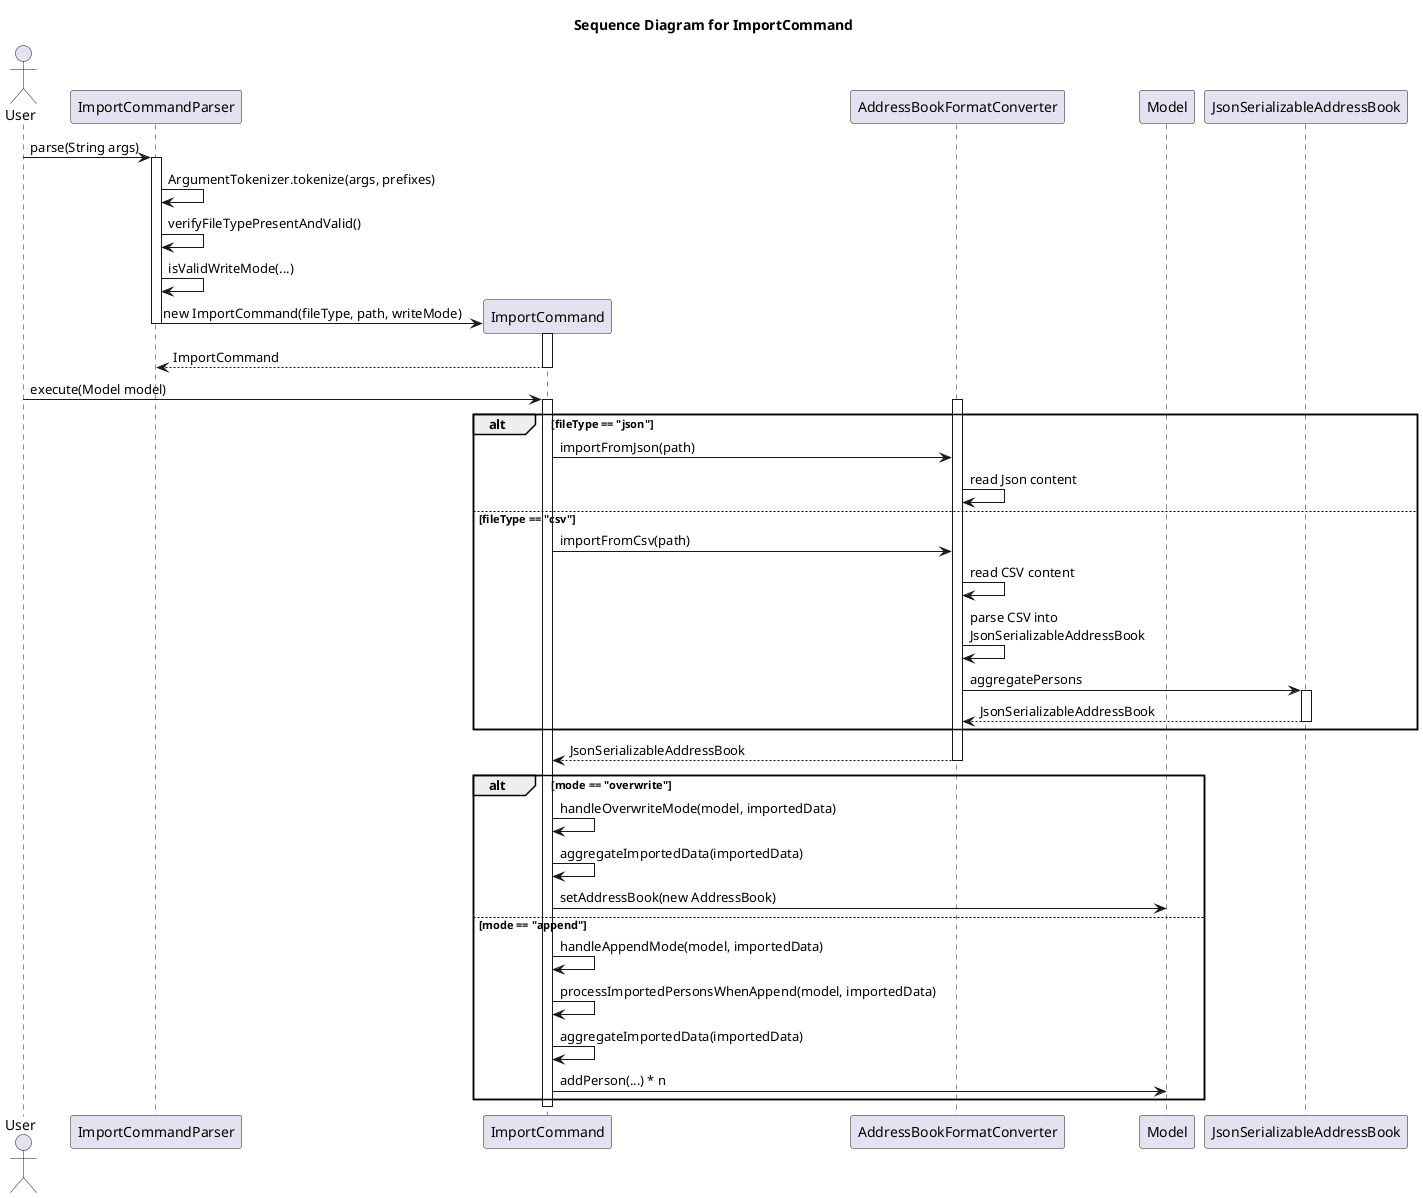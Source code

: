 @startuml

title Sequence Diagram for ImportCommand

actor User as U
participant "ImportCommandParser" as ICP
participant "ImportCommand" as IC
participant "AddressBookFormatConverter" as ABC
participant "Model" as M
participant JsonSerializableAddressBook

U -> ICP: parse(String args)
activate ICP

ICP -> ICP: ArgumentTokenizer.tokenize(args, prefixes)
ICP -> ICP: verifyFileTypePresentAndValid()
ICP -> ICP: isValidWriteMode(...)
create IC
ICP -> IC: new ImportCommand(fileType, path, writeMode)
deactivate ICP
activate IC
return ImportCommand

U -> IC: execute(Model model)
activate IC


activate ABC
alt fileType == "json"
    IC -> ABC: importFromJson(path)
    ABC -> ABC: read Json content
else fileType == "csv"
    IC -> ABC: importFromCsv(path)
    ABC -> ABC: read CSV content
    ABC -> ABC: parse CSV into\nJsonSerializableAddressBook
    ABC -> JsonSerializableAddressBook : aggregatePersons
    activate JsonSerializableAddressBook
    return JsonSerializableAddressBook
end

ABC --> IC : JsonSerializableAddressBook
deactivate ABC



alt mode == "overwrite"
    IC -> IC: handleOverwriteMode(model, importedData)
    IC -> IC: aggregateImportedData(importedData)
    IC -> M: setAddressBook(new AddressBook)
else mode == "append"
    IC -> IC: handleAppendMode(model, importedData)
    IC -> IC: processImportedPersonsWhenAppend(model, importedData)
    IC -> IC: aggregateImportedData(importedData)
    IC -> M: addPerson(...) * n
end

'return CommandResult

deactivate IC

@enduml
